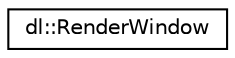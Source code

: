 digraph "Graphical Class Hierarchy"
{
 // LATEX_PDF_SIZE
  edge [fontname="Helvetica",fontsize="10",labelfontname="Helvetica",labelfontsize="10"];
  node [fontname="Helvetica",fontsize="10",shape=record];
  rankdir="LR";
  Node0 [label="dl::RenderWindow",height=0.2,width=0.4,color="black", fillcolor="white", style="filled",URL="$classdl_1_1RenderWindow.html",tooltip="A interface for rendering. Includes both top and bottoms screens as targets."];
}
